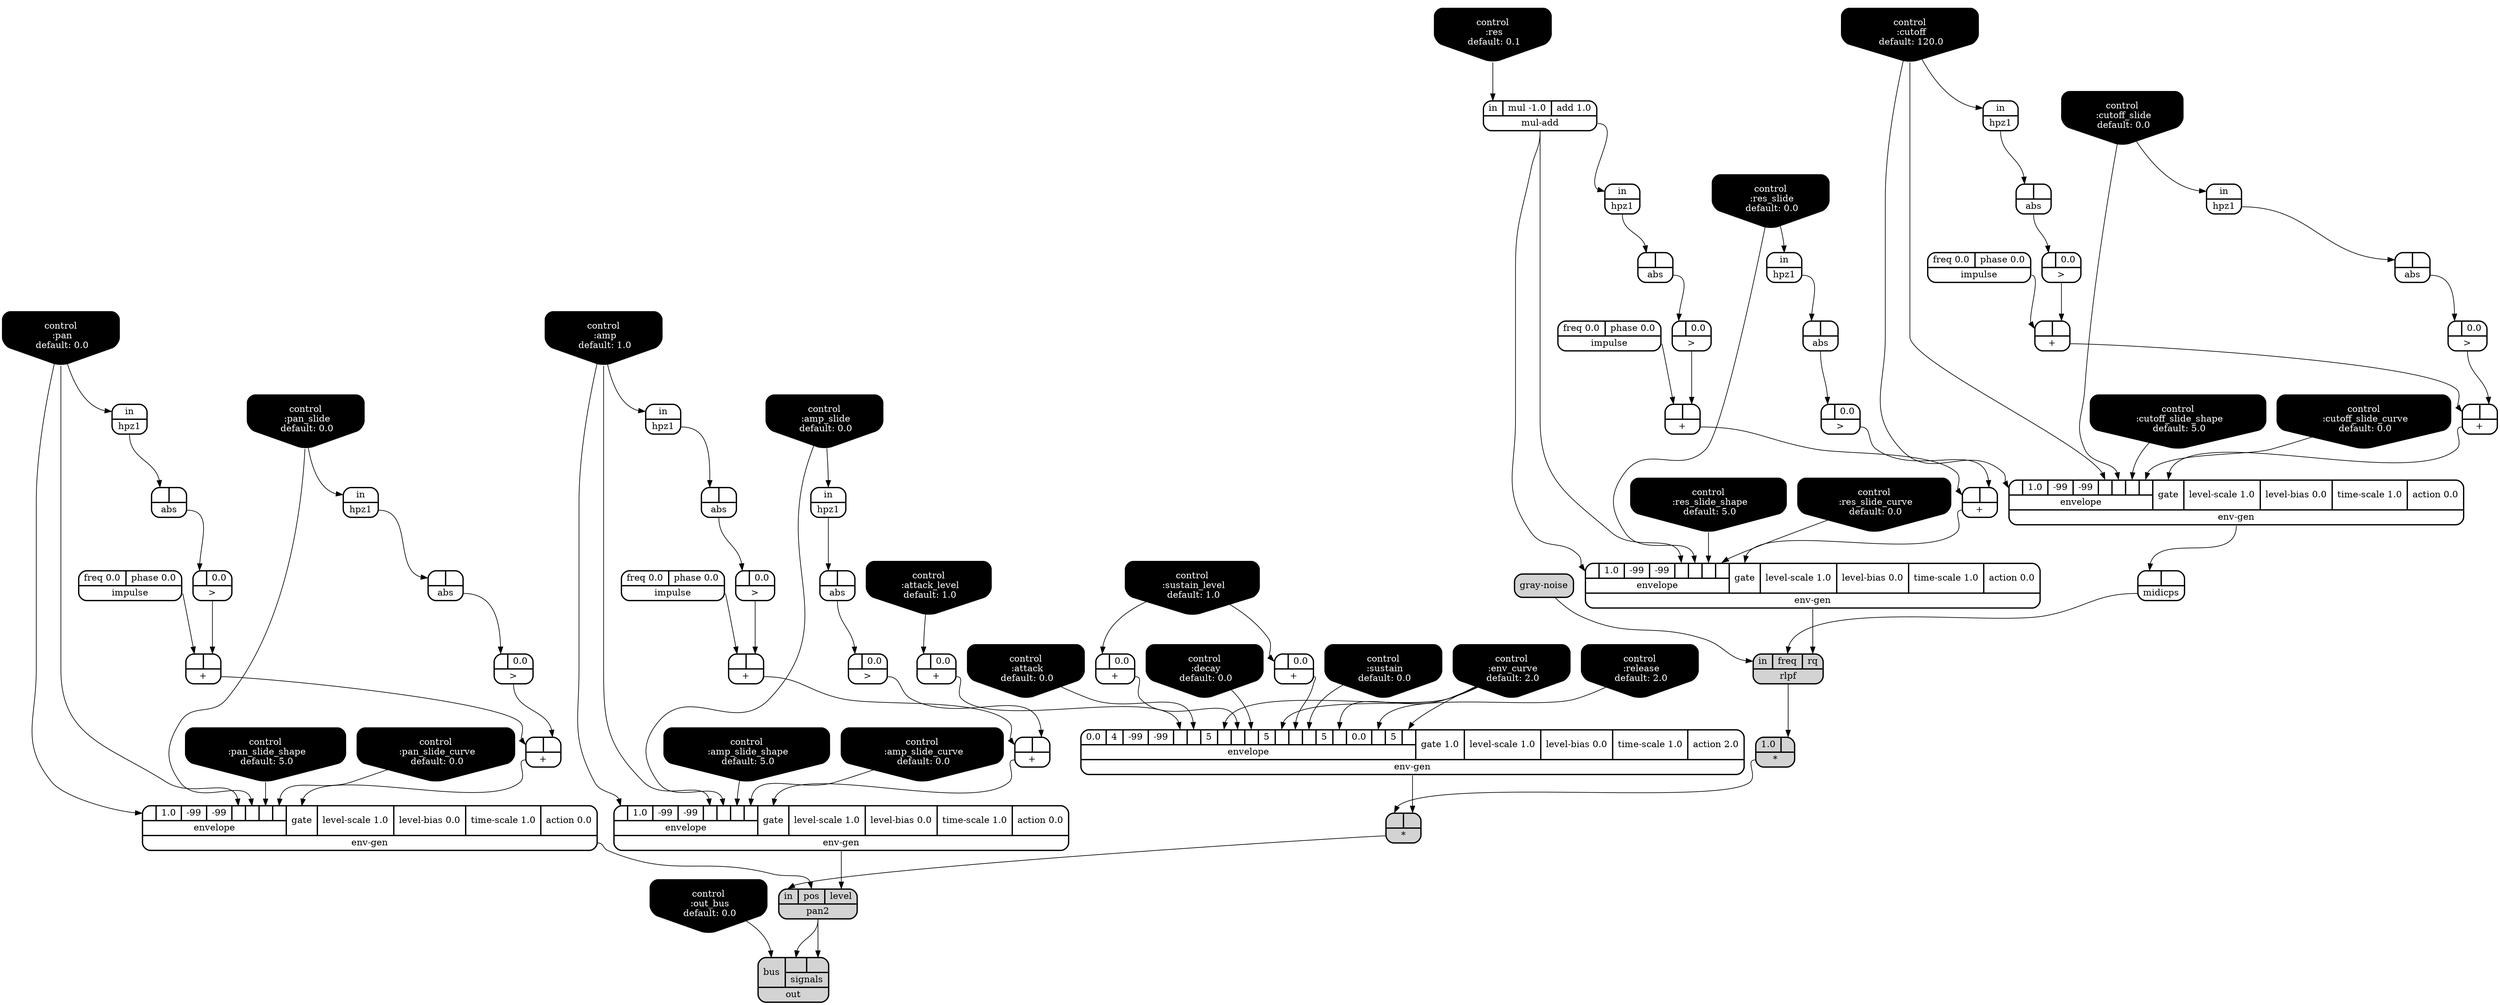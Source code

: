 digraph synthdef {
50 [label = "{{ <a> 1.0|<b> } |<__UG_NAME__>* }" style="filled, bold, rounded"  shape=record rankdir=LR];
55 [label = "{{ <a> |<b> } |<__UG_NAME__>* }" style="filled, bold, rounded"  shape=record rankdir=LR];
31 [label = "{{ <a> |<b> } |<__UG_NAME__>+ }" style="bold, rounded" shape=record rankdir=LR];
35 [label = "{{ <a> |<b> } |<__UG_NAME__>+ }" style="bold, rounded" shape=record rankdir=LR];
43 [label = "{{ <a> |<b> } |<__UG_NAME__>+ }" style="bold, rounded" shape=record rankdir=LR];
47 [label = "{{ <a> |<b> } |<__UG_NAME__>+ }" style="bold, rounded" shape=record rankdir=LR];
51 [label = "{{ <a> |<b> 0.0} |<__UG_NAME__>+ }" style="bold, rounded" shape=record rankdir=LR];
52 [label = "{{ <a> |<b> 0.0} |<__UG_NAME__>+ }" style="bold, rounded" shape=record rankdir=LR];
53 [label = "{{ <a> |<b> 0.0} |<__UG_NAME__>+ }" style="bold, rounded" shape=record rankdir=LR];
60 [label = "{{ <a> |<b> } |<__UG_NAME__>+ }" style="bold, rounded" shape=record rankdir=LR];
64 [label = "{{ <a> |<b> } |<__UG_NAME__>+ }" style="bold, rounded" shape=record rankdir=LR];
70 [label = "{{ <a> |<b> } |<__UG_NAME__>+ }" style="bold, rounded" shape=record rankdir=LR];
72 [label = "{{ <a> |<b> } |<__UG_NAME__>+ }" style="bold, rounded" shape=record rankdir=LR];
30 [label = "{{ <a> |<b> 0.0} |<__UG_NAME__>\> }" style="bold, rounded" shape=record rankdir=LR];
34 [label = "{{ <a> |<b> 0.0} |<__UG_NAME__>\> }" style="bold, rounded" shape=record rankdir=LR];
42 [label = "{{ <a> |<b> 0.0} |<__UG_NAME__>\> }" style="bold, rounded" shape=record rankdir=LR];
46 [label = "{{ <a> |<b> 0.0} |<__UG_NAME__>\> }" style="bold, rounded" shape=record rankdir=LR];
59 [label = "{{ <a> |<b> 0.0} |<__UG_NAME__>\> }" style="bold, rounded" shape=record rankdir=LR];
63 [label = "{{ <a> |<b> 0.0} |<__UG_NAME__>\> }" style="bold, rounded" shape=record rankdir=LR];
69 [label = "{{ <a> |<b> 0.0} |<__UG_NAME__>\> }" style="bold, rounded" shape=record rankdir=LR];
71 [label = "{{ <a> |<b> 0.0} |<__UG_NAME__>\> }" style="bold, rounded" shape=record rankdir=LR];
25 [label = "{{ <a> |<b> } |<__UG_NAME__>abs }" style="bold, rounded" shape=record rankdir=LR];
29 [label = "{{ <a> |<b> } |<__UG_NAME__>abs }" style="bold, rounded" shape=record rankdir=LR];
33 [label = "{{ <a> |<b> } |<__UG_NAME__>abs }" style="bold, rounded" shape=record rankdir=LR];
41 [label = "{{ <a> |<b> } |<__UG_NAME__>abs }" style="bold, rounded" shape=record rankdir=LR];
45 [label = "{{ <a> |<b> } |<__UG_NAME__>abs }" style="bold, rounded" shape=record rankdir=LR];
58 [label = "{{ <a> |<b> } |<__UG_NAME__>abs }" style="bold, rounded" shape=record rankdir=LR];
62 [label = "{{ <a> |<b> } |<__UG_NAME__>abs }" style="bold, rounded" shape=record rankdir=LR];
66 [label = "{{ <a> |<b> } |<__UG_NAME__>abs }" style="bold, rounded" shape=record rankdir=LR];
0 [label = "control
 :amp
 default: 1.0" shape=invhouse style="rounded, filled, bold" fillcolor=black fontcolor=white ]; 
1 [label = "control
 :amp_slide
 default: 0.0" shape=invhouse style="rounded, filled, bold" fillcolor=black fontcolor=white ]; 
2 [label = "control
 :amp_slide_shape
 default: 5.0" shape=invhouse style="rounded, filled, bold" fillcolor=black fontcolor=white ]; 
3 [label = "control
 :amp_slide_curve
 default: 0.0" shape=invhouse style="rounded, filled, bold" fillcolor=black fontcolor=white ]; 
4 [label = "control
 :pan
 default: 0.0" shape=invhouse style="rounded, filled, bold" fillcolor=black fontcolor=white ]; 
5 [label = "control
 :pan_slide
 default: 0.0" shape=invhouse style="rounded, filled, bold" fillcolor=black fontcolor=white ]; 
6 [label = "control
 :pan_slide_shape
 default: 5.0" shape=invhouse style="rounded, filled, bold" fillcolor=black fontcolor=white ]; 
7 [label = "control
 :pan_slide_curve
 default: 0.0" shape=invhouse style="rounded, filled, bold" fillcolor=black fontcolor=white ]; 
8 [label = "control
 :attack
 default: 0.0" shape=invhouse style="rounded, filled, bold" fillcolor=black fontcolor=white ]; 
9 [label = "control
 :sustain
 default: 0.0" shape=invhouse style="rounded, filled, bold" fillcolor=black fontcolor=white ]; 
10 [label = "control
 :decay
 default: 0.0" shape=invhouse style="rounded, filled, bold" fillcolor=black fontcolor=white ]; 
11 [label = "control
 :release
 default: 2.0" shape=invhouse style="rounded, filled, bold" fillcolor=black fontcolor=white ]; 
12 [label = "control
 :attack_level
 default: 1.0" shape=invhouse style="rounded, filled, bold" fillcolor=black fontcolor=white ]; 
13 [label = "control
 :sustain_level
 default: 1.0" shape=invhouse style="rounded, filled, bold" fillcolor=black fontcolor=white ]; 
14 [label = "control
 :env_curve
 default: 2.0" shape=invhouse style="rounded, filled, bold" fillcolor=black fontcolor=white ]; 
15 [label = "control
 :cutoff
 default: 120.0" shape=invhouse style="rounded, filled, bold" fillcolor=black fontcolor=white ]; 
16 [label = "control
 :cutoff_slide
 default: 0.0" shape=invhouse style="rounded, filled, bold" fillcolor=black fontcolor=white ]; 
17 [label = "control
 :cutoff_slide_shape
 default: 5.0" shape=invhouse style="rounded, filled, bold" fillcolor=black fontcolor=white ]; 
18 [label = "control
 :cutoff_slide_curve
 default: 0.0" shape=invhouse style="rounded, filled, bold" fillcolor=black fontcolor=white ]; 
19 [label = "control
 :res
 default: 0.1" shape=invhouse style="rounded, filled, bold" fillcolor=black fontcolor=white ]; 
20 [label = "control
 :res_slide
 default: 0.0" shape=invhouse style="rounded, filled, bold" fillcolor=black fontcolor=white ]; 
21 [label = "control
 :res_slide_shape
 default: 5.0" shape=invhouse style="rounded, filled, bold" fillcolor=black fontcolor=white ]; 
22 [label = "control
 :res_slide_curve
 default: 0.0" shape=invhouse style="rounded, filled, bold" fillcolor=black fontcolor=white ]; 
23 [label = "control
 :out_bus
 default: 0.0" shape=invhouse style="rounded, filled, bold" fillcolor=black fontcolor=white ]; 
36 [label = "{{ {{<envelope___control___0>|1.0|-99|-99|<envelope___control___4>|<envelope___control___5>|<envelope___control___6>|<envelope___control___7>}|envelope}|<gate> gate|<level____scale> level-scale 1.0|<level____bias> level-bias 0.0|<time____scale> time-scale 1.0|<action> action 0.0} |<__UG_NAME__>env-gen }" style="bold, rounded" shape=record rankdir=LR];
48 [label = "{{ {{<envelope___mul____add___0>|1.0|-99|-99|<envelope___mul____add___4>|<envelope___control___5>|<envelope___control___6>|<envelope___control___7>}|envelope}|<gate> gate|<level____scale> level-scale 1.0|<level____bias> level-bias 0.0|<time____scale> time-scale 1.0|<action> action 0.0} |<__UG_NAME__>env-gen }" style="bold, rounded" shape=record rankdir=LR];
54 [label = "{{ {{0.0|4|-99|-99|<envelope___binary____op____u____gen___4>|<envelope___control___5>|5|<envelope___control___7>|<envelope___binary____op____u____gen___8>|<envelope___control___9>|5|<envelope___control___11>|<envelope___binary____op____u____gen___12>|<envelope___control___13>|5|<envelope___control___15>|0.0|<envelope___control___17>|5|<envelope___control___19>}|envelope}|<gate> gate 1.0|<level____scale> level-scale 1.0|<level____bias> level-bias 0.0|<time____scale> time-scale 1.0|<action> action 2.0} |<__UG_NAME__>env-gen }" style="bold, rounded" shape=record rankdir=LR];
67 [label = "{{ {{<envelope___control___0>|1.0|-99|-99|<envelope___control___4>|<envelope___control___5>|<envelope___control___6>|<envelope___control___7>}|envelope}|<gate> gate|<level____scale> level-scale 1.0|<level____bias> level-bias 0.0|<time____scale> time-scale 1.0|<action> action 0.0} |<__UG_NAME__>env-gen }" style="bold, rounded" shape=record rankdir=LR];
73 [label = "{{ {{<envelope___control___0>|1.0|-99|-99|<envelope___control___4>|<envelope___control___5>|<envelope___control___6>|<envelope___control___7>}|envelope}|<gate> gate|<level____scale> level-scale 1.0|<level____bias> level-bias 0.0|<time____scale> time-scale 1.0|<action> action 0.0} |<__UG_NAME__>env-gen }" style="bold, rounded" shape=record rankdir=LR];
26 [label = "{<__UG_NAME__>gray-noise }" style="filled, bold, rounded"  shape=record rankdir=LR];
24 [label = "{{ <in> in} |<__UG_NAME__>hpz1 }" style="bold, rounded" shape=record rankdir=LR];
28 [label = "{{ <in> in} |<__UG_NAME__>hpz1 }" style="bold, rounded" shape=record rankdir=LR];
32 [label = "{{ <in> in} |<__UG_NAME__>hpz1 }" style="bold, rounded" shape=record rankdir=LR];
40 [label = "{{ <in> in} |<__UG_NAME__>hpz1 }" style="bold, rounded" shape=record rankdir=LR];
44 [label = "{{ <in> in} |<__UG_NAME__>hpz1 }" style="bold, rounded" shape=record rankdir=LR];
57 [label = "{{ <in> in} |<__UG_NAME__>hpz1 }" style="bold, rounded" shape=record rankdir=LR];
61 [label = "{{ <in> in} |<__UG_NAME__>hpz1 }" style="bold, rounded" shape=record rankdir=LR];
65 [label = "{{ <in> in} |<__UG_NAME__>hpz1 }" style="bold, rounded" shape=record rankdir=LR];
27 [label = "{{ <freq> freq 0.0|<phase> phase 0.0} |<__UG_NAME__>impulse }" style="bold, rounded" shape=record rankdir=LR];
38 [label = "{{ <freq> freq 0.0|<phase> phase 0.0} |<__UG_NAME__>impulse }" style="bold, rounded" shape=record rankdir=LR];
56 [label = "{{ <freq> freq 0.0|<phase> phase 0.0} |<__UG_NAME__>impulse }" style="bold, rounded" shape=record rankdir=LR];
68 [label = "{{ <freq> freq 0.0|<phase> phase 0.0} |<__UG_NAME__>impulse }" style="bold, rounded" shape=record rankdir=LR];
37 [label = "{{ <a> |<b> } |<__UG_NAME__>midicps }" style="bold, rounded" shape=record rankdir=LR];
39 [label = "{{ <in> in|<mul> mul -1.0|<add> add 1.0} |<__UG_NAME__>mul-add }" style="bold, rounded" shape=record rankdir=LR];
75 [label = "{{ <bus> bus|{{<signals___pan2___0>|<signals___pan2___1>}|signals}} |<__UG_NAME__>out }" style="filled, bold, rounded"  shape=record rankdir=LR];
74 [label = "{{ <in> in|<pos> pos|<level> level} |<__UG_NAME__>pan2 }" style="filled, bold, rounded"  shape=record rankdir=LR];
49 [label = "{{ <in> in|<freq> freq|<rq> rq} |<__UG_NAME__>rlpf }" style="filled, bold, rounded"  shape=record rankdir=LR];

49:__UG_NAME__ -> 50:b ;
54:__UG_NAME__ -> 55:b ;
50:__UG_NAME__ -> 55:a ;
30:__UG_NAME__ -> 31:b ;
27:__UG_NAME__ -> 31:a ;
34:__UG_NAME__ -> 35:b ;
31:__UG_NAME__ -> 35:a ;
42:__UG_NAME__ -> 43:b ;
38:__UG_NAME__ -> 43:a ;
46:__UG_NAME__ -> 47:b ;
43:__UG_NAME__ -> 47:a ;
12:__UG_NAME__ -> 51:a ;
13:__UG_NAME__ -> 52:a ;
13:__UG_NAME__ -> 53:a ;
59:__UG_NAME__ -> 60:b ;
56:__UG_NAME__ -> 60:a ;
63:__UG_NAME__ -> 64:b ;
60:__UG_NAME__ -> 64:a ;
69:__UG_NAME__ -> 70:b ;
68:__UG_NAME__ -> 70:a ;
71:__UG_NAME__ -> 72:b ;
70:__UG_NAME__ -> 72:a ;
29:__UG_NAME__ -> 30:a ;
33:__UG_NAME__ -> 34:a ;
41:__UG_NAME__ -> 42:a ;
45:__UG_NAME__ -> 46:a ;
58:__UG_NAME__ -> 59:a ;
62:__UG_NAME__ -> 63:a ;
66:__UG_NAME__ -> 69:a ;
25:__UG_NAME__ -> 71:a ;
24:__UG_NAME__ -> 25:a ;
28:__UG_NAME__ -> 29:a ;
32:__UG_NAME__ -> 33:a ;
40:__UG_NAME__ -> 41:a ;
44:__UG_NAME__ -> 45:a ;
57:__UG_NAME__ -> 58:a ;
61:__UG_NAME__ -> 62:a ;
65:__UG_NAME__ -> 66:a ;
35:__UG_NAME__ -> 36:gate ;
15:__UG_NAME__ -> 36:envelope___control___0 ;
15:__UG_NAME__ -> 36:envelope___control___4 ;
16:__UG_NAME__ -> 36:envelope___control___5 ;
17:__UG_NAME__ -> 36:envelope___control___6 ;
18:__UG_NAME__ -> 36:envelope___control___7 ;
47:__UG_NAME__ -> 48:gate ;
39:__UG_NAME__ -> 48:envelope___mul____add___0 ;
39:__UG_NAME__ -> 48:envelope___mul____add___4 ;
20:__UG_NAME__ -> 48:envelope___control___5 ;
21:__UG_NAME__ -> 48:envelope___control___6 ;
22:__UG_NAME__ -> 48:envelope___control___7 ;
51:__UG_NAME__ -> 54:envelope___binary____op____u____gen___4 ;
8:__UG_NAME__ -> 54:envelope___control___5 ;
14:__UG_NAME__ -> 54:envelope___control___7 ;
52:__UG_NAME__ -> 54:envelope___binary____op____u____gen___8 ;
10:__UG_NAME__ -> 54:envelope___control___9 ;
14:__UG_NAME__ -> 54:envelope___control___11 ;
53:__UG_NAME__ -> 54:envelope___binary____op____u____gen___12 ;
9:__UG_NAME__ -> 54:envelope___control___13 ;
14:__UG_NAME__ -> 54:envelope___control___15 ;
11:__UG_NAME__ -> 54:envelope___control___17 ;
14:__UG_NAME__ -> 54:envelope___control___19 ;
64:__UG_NAME__ -> 67:gate ;
4:__UG_NAME__ -> 67:envelope___control___0 ;
4:__UG_NAME__ -> 67:envelope___control___4 ;
5:__UG_NAME__ -> 67:envelope___control___5 ;
6:__UG_NAME__ -> 67:envelope___control___6 ;
7:__UG_NAME__ -> 67:envelope___control___7 ;
72:__UG_NAME__ -> 73:gate ;
0:__UG_NAME__ -> 73:envelope___control___0 ;
0:__UG_NAME__ -> 73:envelope___control___4 ;
1:__UG_NAME__ -> 73:envelope___control___5 ;
2:__UG_NAME__ -> 73:envelope___control___6 ;
3:__UG_NAME__ -> 73:envelope___control___7 ;
1:__UG_NAME__ -> 24:in ;
15:__UG_NAME__ -> 28:in ;
16:__UG_NAME__ -> 32:in ;
39:__UG_NAME__ -> 40:in ;
20:__UG_NAME__ -> 44:in ;
4:__UG_NAME__ -> 57:in ;
5:__UG_NAME__ -> 61:in ;
0:__UG_NAME__ -> 65:in ;
36:__UG_NAME__ -> 37:a ;
19:__UG_NAME__ -> 39:in ;
74:__UG_NAME__ -> 75:signals___pan2___0 ;
74:__UG_NAME__ -> 75:signals___pan2___1 ;
23:__UG_NAME__ -> 75:bus ;
73:__UG_NAME__ -> 74:level ;
67:__UG_NAME__ -> 74:pos ;
55:__UG_NAME__ -> 74:in ;
48:__UG_NAME__ -> 49:rq ;
37:__UG_NAME__ -> 49:freq ;
26:__UG_NAME__ -> 49:in ;

}